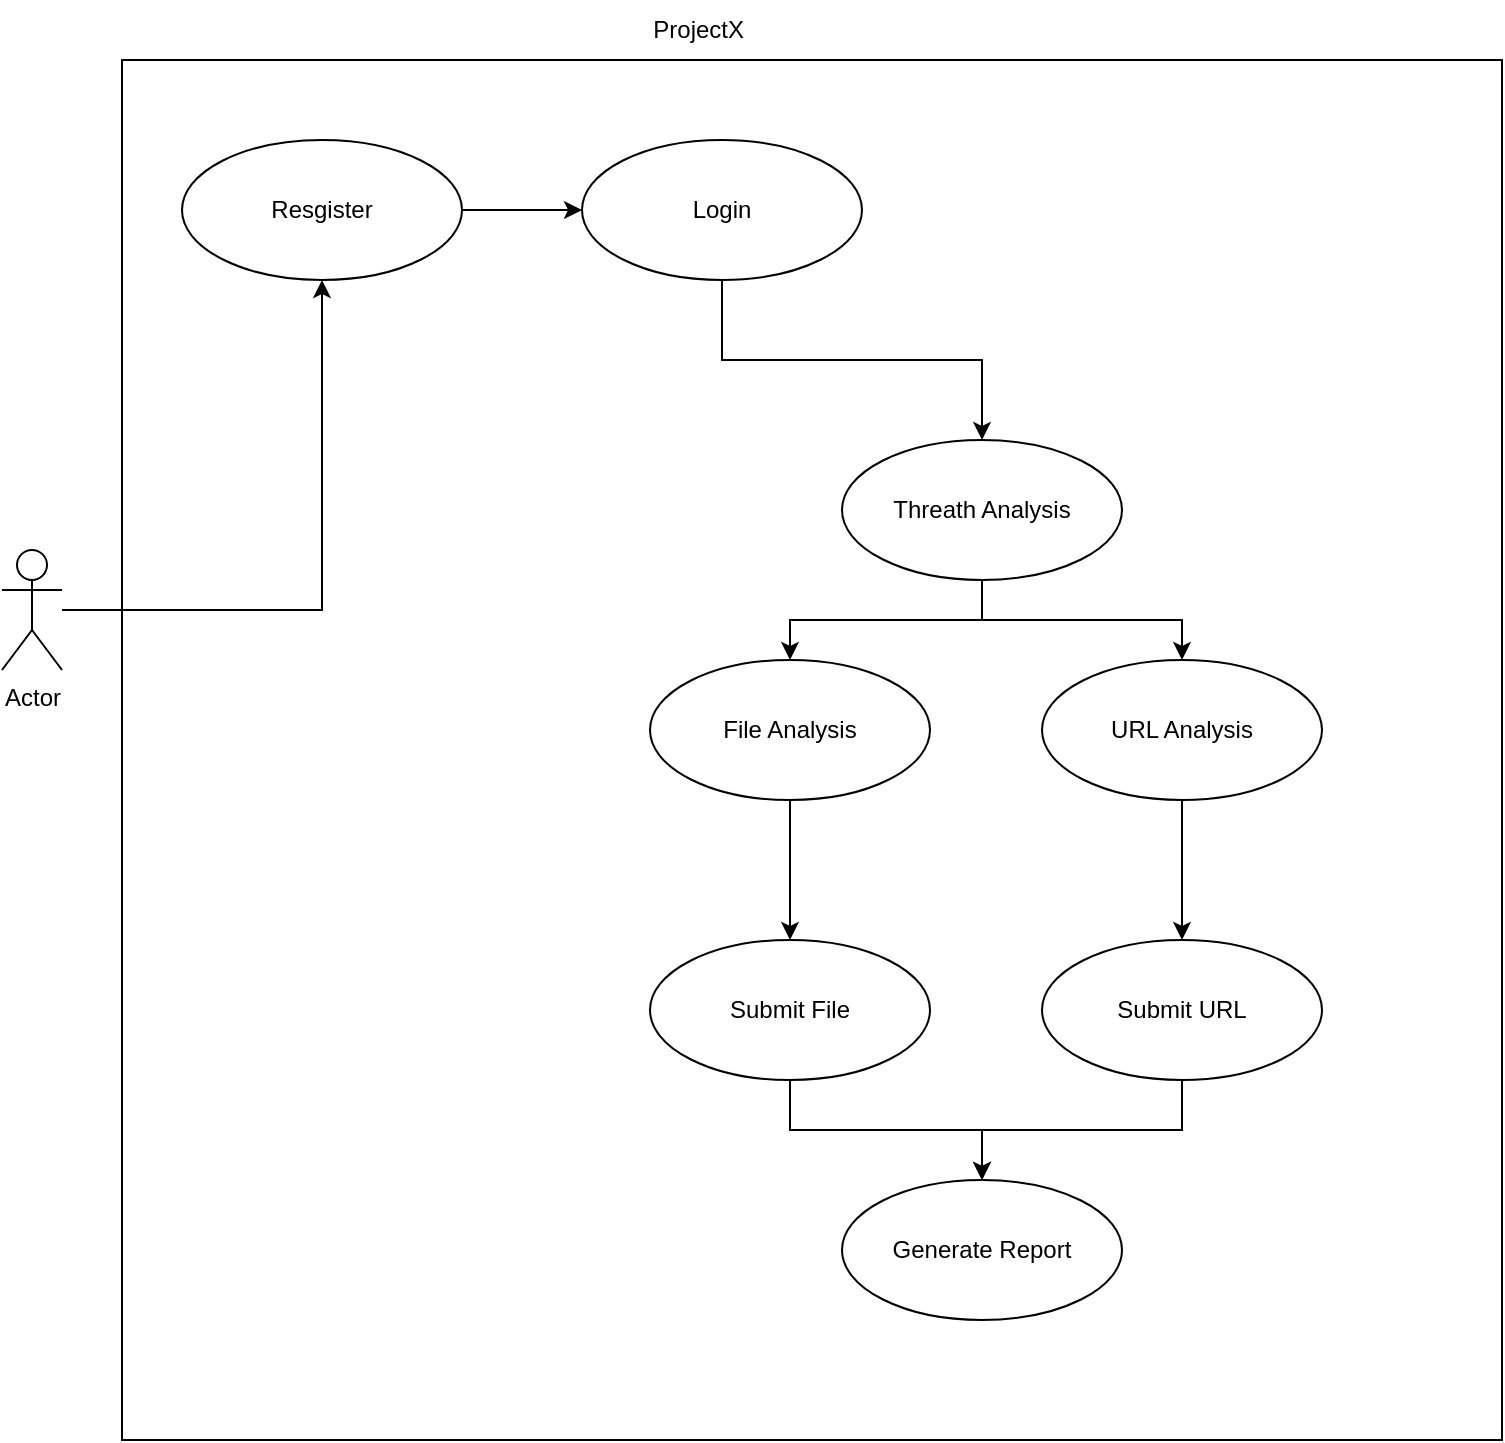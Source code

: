 <mxfile version="25.0.3">
  <diagram name="Page-1" id="0ewR-uoPoJJv2EW784uS">
    <mxGraphModel dx="1434" dy="772" grid="1" gridSize="10" guides="1" tooltips="1" connect="1" arrows="1" fold="1" page="1" pageScale="1" pageWidth="827" pageHeight="1169" math="0" shadow="0">
      <root>
        <mxCell id="0" />
        <mxCell id="1" parent="0" />
        <mxCell id="KaAmGU0IdU2BdLcn3JTv-14" style="edgeStyle=orthogonalEdgeStyle;rounded=0;orthogonalLoop=1;jettySize=auto;html=1;" edge="1" parent="1" source="KaAmGU0IdU2BdLcn3JTv-1" target="KaAmGU0IdU2BdLcn3JTv-6">
          <mxGeometry relative="1" as="geometry" />
        </mxCell>
        <mxCell id="KaAmGU0IdU2BdLcn3JTv-1" value="Actor" style="shape=umlActor;verticalLabelPosition=bottom;verticalAlign=top;html=1;" vertex="1" parent="1">
          <mxGeometry x="20" y="305" width="30" height="60" as="geometry" />
        </mxCell>
        <mxCell id="KaAmGU0IdU2BdLcn3JTv-18" style="edgeStyle=orthogonalEdgeStyle;rounded=0;orthogonalLoop=1;jettySize=auto;html=1;" edge="1" parent="1" source="KaAmGU0IdU2BdLcn3JTv-3" target="KaAmGU0IdU2BdLcn3JTv-7">
          <mxGeometry relative="1" as="geometry" />
        </mxCell>
        <mxCell id="KaAmGU0IdU2BdLcn3JTv-19" style="edgeStyle=orthogonalEdgeStyle;rounded=0;orthogonalLoop=1;jettySize=auto;html=1;" edge="1" parent="1" source="KaAmGU0IdU2BdLcn3JTv-3" target="KaAmGU0IdU2BdLcn3JTv-8">
          <mxGeometry relative="1" as="geometry" />
        </mxCell>
        <mxCell id="KaAmGU0IdU2BdLcn3JTv-3" value="Threath Analysis" style="ellipse;whiteSpace=wrap;html=1;" vertex="1" parent="1">
          <mxGeometry x="440" y="250" width="140" height="70" as="geometry" />
        </mxCell>
        <mxCell id="KaAmGU0IdU2BdLcn3JTv-16" style="edgeStyle=orthogonalEdgeStyle;rounded=0;orthogonalLoop=1;jettySize=auto;html=1;" edge="1" parent="1" source="KaAmGU0IdU2BdLcn3JTv-5" target="KaAmGU0IdU2BdLcn3JTv-3">
          <mxGeometry relative="1" as="geometry">
            <mxPoint x="680" y="360" as="targetPoint" />
          </mxGeometry>
        </mxCell>
        <mxCell id="KaAmGU0IdU2BdLcn3JTv-5" value="Login" style="ellipse;whiteSpace=wrap;html=1;" vertex="1" parent="1">
          <mxGeometry x="310" y="100" width="140" height="70" as="geometry" />
        </mxCell>
        <mxCell id="KaAmGU0IdU2BdLcn3JTv-26" style="edgeStyle=orthogonalEdgeStyle;rounded=0;orthogonalLoop=1;jettySize=auto;html=1;entryX=0;entryY=0.5;entryDx=0;entryDy=0;" edge="1" parent="1" source="KaAmGU0IdU2BdLcn3JTv-6" target="KaAmGU0IdU2BdLcn3JTv-5">
          <mxGeometry relative="1" as="geometry" />
        </mxCell>
        <mxCell id="KaAmGU0IdU2BdLcn3JTv-6" value="Resgister" style="ellipse;whiteSpace=wrap;html=1;" vertex="1" parent="1">
          <mxGeometry x="110" y="100" width="140" height="70" as="geometry" />
        </mxCell>
        <mxCell id="KaAmGU0IdU2BdLcn3JTv-20" style="edgeStyle=orthogonalEdgeStyle;rounded=0;orthogonalLoop=1;jettySize=auto;html=1;entryX=0.5;entryY=0;entryDx=0;entryDy=0;" edge="1" parent="1" source="KaAmGU0IdU2BdLcn3JTv-7" target="KaAmGU0IdU2BdLcn3JTv-9">
          <mxGeometry relative="1" as="geometry" />
        </mxCell>
        <mxCell id="KaAmGU0IdU2BdLcn3JTv-7" value="File Analysis" style="ellipse;whiteSpace=wrap;html=1;" vertex="1" parent="1">
          <mxGeometry x="344" y="360" width="140" height="70" as="geometry" />
        </mxCell>
        <mxCell id="KaAmGU0IdU2BdLcn3JTv-21" style="edgeStyle=orthogonalEdgeStyle;rounded=0;orthogonalLoop=1;jettySize=auto;html=1;" edge="1" parent="1" source="KaAmGU0IdU2BdLcn3JTv-8" target="KaAmGU0IdU2BdLcn3JTv-10">
          <mxGeometry relative="1" as="geometry" />
        </mxCell>
        <mxCell id="KaAmGU0IdU2BdLcn3JTv-8" value="URL Analysis" style="ellipse;whiteSpace=wrap;html=1;" vertex="1" parent="1">
          <mxGeometry x="540" y="360" width="140" height="70" as="geometry" />
        </mxCell>
        <mxCell id="KaAmGU0IdU2BdLcn3JTv-22" style="edgeStyle=orthogonalEdgeStyle;rounded=0;orthogonalLoop=1;jettySize=auto;html=1;" edge="1" parent="1" source="KaAmGU0IdU2BdLcn3JTv-9" target="KaAmGU0IdU2BdLcn3JTv-11">
          <mxGeometry relative="1" as="geometry" />
        </mxCell>
        <mxCell id="KaAmGU0IdU2BdLcn3JTv-9" value="Submit File" style="ellipse;whiteSpace=wrap;html=1;" vertex="1" parent="1">
          <mxGeometry x="344" y="500" width="140" height="70" as="geometry" />
        </mxCell>
        <mxCell id="KaAmGU0IdU2BdLcn3JTv-23" style="edgeStyle=orthogonalEdgeStyle;rounded=0;orthogonalLoop=1;jettySize=auto;html=1;" edge="1" parent="1" source="KaAmGU0IdU2BdLcn3JTv-10" target="KaAmGU0IdU2BdLcn3JTv-11">
          <mxGeometry relative="1" as="geometry" />
        </mxCell>
        <mxCell id="KaAmGU0IdU2BdLcn3JTv-10" value="Submit URL" style="ellipse;whiteSpace=wrap;html=1;" vertex="1" parent="1">
          <mxGeometry x="540" y="500" width="140" height="70" as="geometry" />
        </mxCell>
        <mxCell id="KaAmGU0IdU2BdLcn3JTv-11" value="Generate Report" style="ellipse;whiteSpace=wrap;html=1;" vertex="1" parent="1">
          <mxGeometry x="440" y="620" width="140" height="70" as="geometry" />
        </mxCell>
        <mxCell id="KaAmGU0IdU2BdLcn3JTv-27" value="" style="whiteSpace=wrap;html=1;aspect=fixed;fillColor=none;" vertex="1" parent="1">
          <mxGeometry x="80" y="60" width="690" height="690" as="geometry" />
        </mxCell>
        <mxCell id="KaAmGU0IdU2BdLcn3JTv-28" value="ProjectX&amp;nbsp;" style="text;html=1;align=center;verticalAlign=middle;whiteSpace=wrap;rounded=0;" vertex="1" parent="1">
          <mxGeometry x="340" y="30" width="60" height="30" as="geometry" />
        </mxCell>
      </root>
    </mxGraphModel>
  </diagram>
</mxfile>
